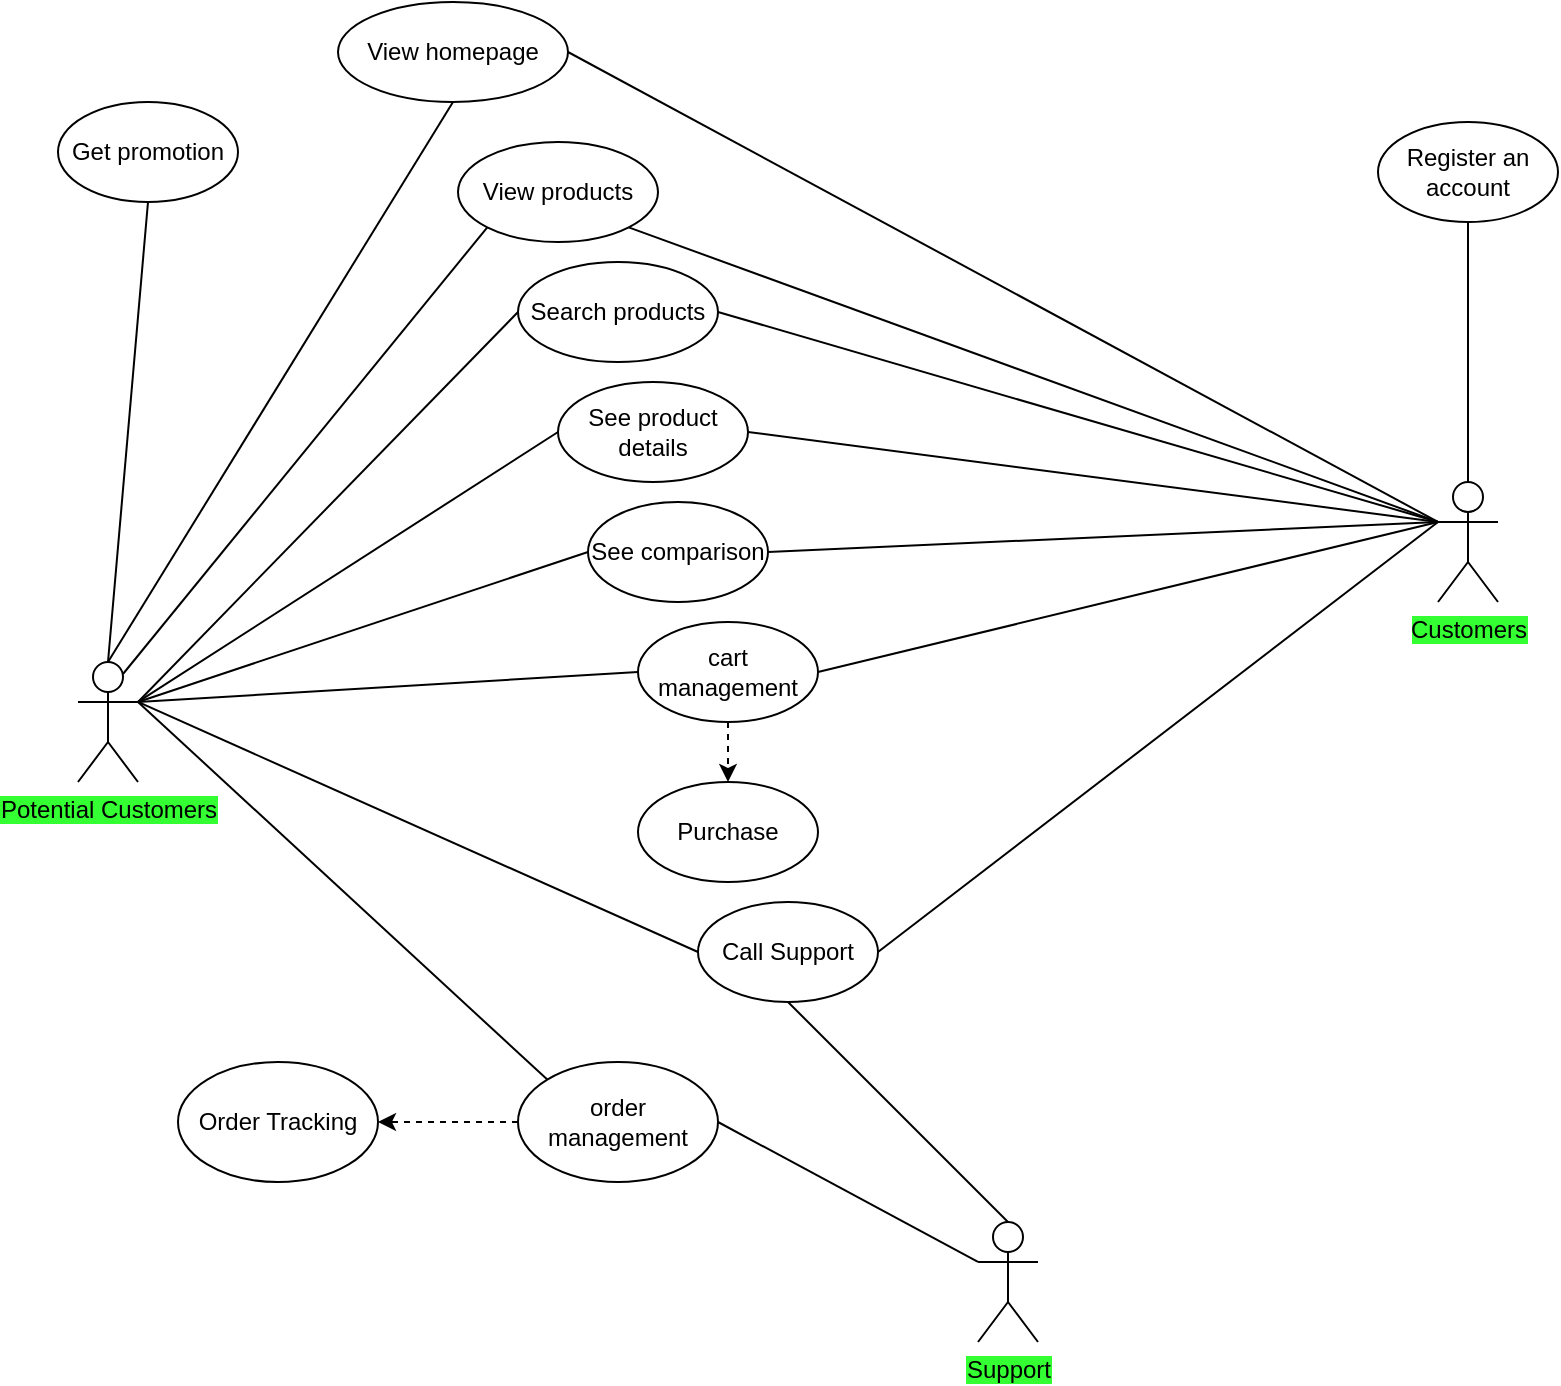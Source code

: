 <mxfile version="16.6.4" type="github">
  <diagram id="c3bDBMOzXA9zCK2fxR0H" name="Page-1">
    <mxGraphModel dx="1422" dy="794" grid="1" gridSize="10" guides="1" tooltips="1" connect="1" arrows="1" fold="1" page="1" pageScale="1" pageWidth="850" pageHeight="1100" math="0" shadow="0">
      <root>
        <mxCell id="0" />
        <mxCell id="1" parent="0" />
        <mxCell id="PyRJci55lAVsT76xi5q0-4" value="Potential Customers" style="shape=umlActor;verticalLabelPosition=bottom;verticalAlign=top;html=1;outlineConnect=0;labelBackgroundColor=#33FF33;" parent="1" vertex="1">
          <mxGeometry x="70" y="350" width="30" height="60" as="geometry" />
        </mxCell>
        <mxCell id="PyRJci55lAVsT76xi5q0-5" value="View homepage" style="ellipse;whiteSpace=wrap;html=1;labelBackgroundColor=none;" parent="1" vertex="1">
          <mxGeometry x="200" y="20" width="115" height="50" as="geometry" />
        </mxCell>
        <mxCell id="PyRJci55lAVsT76xi5q0-9" value="" style="endArrow=none;html=1;rounded=0;entryX=0.5;entryY=1;entryDx=0;entryDy=0;exitX=0.5;exitY=0;exitDx=0;exitDy=0;exitPerimeter=0;" parent="1" source="PyRJci55lAVsT76xi5q0-4" target="PyRJci55lAVsT76xi5q0-5" edge="1">
          <mxGeometry width="50" height="50" relative="1" as="geometry">
            <mxPoint x="360" y="290" as="sourcePoint" />
            <mxPoint x="410" y="240" as="targetPoint" />
          </mxGeometry>
        </mxCell>
        <mxCell id="PyRJci55lAVsT76xi5q0-11" value="View products" style="ellipse;whiteSpace=wrap;html=1;labelBackgroundColor=none;" parent="1" vertex="1">
          <mxGeometry x="260" y="90" width="100" height="50" as="geometry" />
        </mxCell>
        <mxCell id="PyRJci55lAVsT76xi5q0-13" value="" style="endArrow=none;html=1;rounded=0;entryX=0;entryY=1;entryDx=0;entryDy=0;exitX=0.75;exitY=0.1;exitDx=0;exitDy=0;exitPerimeter=0;" parent="1" source="PyRJci55lAVsT76xi5q0-4" target="PyRJci55lAVsT76xi5q0-11" edge="1">
          <mxGeometry width="50" height="50" relative="1" as="geometry">
            <mxPoint x="400" y="280" as="sourcePoint" />
            <mxPoint x="450" y="230" as="targetPoint" />
          </mxGeometry>
        </mxCell>
        <mxCell id="PyRJci55lAVsT76xi5q0-15" value="Search products" style="ellipse;whiteSpace=wrap;html=1;labelBackgroundColor=none;" parent="1" vertex="1">
          <mxGeometry x="290" y="150" width="100" height="50" as="geometry" />
        </mxCell>
        <mxCell id="PyRJci55lAVsT76xi5q0-17" value="See product details" style="ellipse;whiteSpace=wrap;html=1;labelBackgroundColor=none;" parent="1" vertex="1">
          <mxGeometry x="310" y="210" width="95" height="50" as="geometry" />
        </mxCell>
        <mxCell id="PyRJci55lAVsT76xi5q0-19" value="" style="endArrow=none;html=1;rounded=0;entryX=0;entryY=0.5;entryDx=0;entryDy=0;exitX=1;exitY=0.333;exitDx=0;exitDy=0;exitPerimeter=0;" parent="1" source="PyRJci55lAVsT76xi5q0-4" target="PyRJci55lAVsT76xi5q0-17" edge="1">
          <mxGeometry width="50" height="50" relative="1" as="geometry">
            <mxPoint x="80" y="170" as="sourcePoint" />
            <mxPoint x="170" y="170" as="targetPoint" />
          </mxGeometry>
        </mxCell>
        <mxCell id="PyRJci55lAVsT76xi5q0-20" value="" style="endArrow=none;html=1;rounded=0;entryX=0;entryY=0.5;entryDx=0;entryDy=0;exitX=1;exitY=0.333;exitDx=0;exitDy=0;exitPerimeter=0;" parent="1" source="PyRJci55lAVsT76xi5q0-4" target="PyRJci55lAVsT76xi5q0-15" edge="1">
          <mxGeometry width="50" height="50" relative="1" as="geometry">
            <mxPoint x="100" y="180" as="sourcePoint" />
            <mxPoint x="150" y="130" as="targetPoint" />
          </mxGeometry>
        </mxCell>
        <mxCell id="PyRJci55lAVsT76xi5q0-21" value="Get promotion" style="ellipse;whiteSpace=wrap;html=1;labelBackgroundColor=none;" parent="1" vertex="1">
          <mxGeometry x="60" y="70" width="90" height="50" as="geometry" />
        </mxCell>
        <mxCell id="PyRJci55lAVsT76xi5q0-23" value="" style="endArrow=none;html=1;rounded=0;entryX=0.5;entryY=1;entryDx=0;entryDy=0;exitX=0.5;exitY=0;exitDx=0;exitDy=0;exitPerimeter=0;" parent="1" source="PyRJci55lAVsT76xi5q0-4" target="PyRJci55lAVsT76xi5q0-21" edge="1">
          <mxGeometry width="50" height="50" relative="1" as="geometry">
            <mxPoint x="110" y="270" as="sourcePoint" />
            <mxPoint x="160" y="220" as="targetPoint" />
          </mxGeometry>
        </mxCell>
        <mxCell id="PyRJci55lAVsT76xi5q0-24" value="See comparison" style="ellipse;whiteSpace=wrap;html=1;labelBackgroundColor=none;" parent="1" vertex="1">
          <mxGeometry x="325" y="270" width="90" height="50" as="geometry" />
        </mxCell>
        <mxCell id="PyRJci55lAVsT76xi5q0-28" value="" style="endArrow=none;html=1;rounded=0;entryX=0;entryY=0.5;entryDx=0;entryDy=0;exitX=1;exitY=0.333;exitDx=0;exitDy=0;exitPerimeter=0;" parent="1" source="PyRJci55lAVsT76xi5q0-4" target="PyRJci55lAVsT76xi5q0-24" edge="1">
          <mxGeometry width="50" height="50" relative="1" as="geometry">
            <mxPoint x="400" y="430" as="sourcePoint" />
            <mxPoint x="450" y="380" as="targetPoint" />
          </mxGeometry>
        </mxCell>
        <mxCell id="PyRJci55lAVsT76xi5q0-29" value="Support" style="shape=umlActor;verticalLabelPosition=bottom;verticalAlign=top;html=1;outlineConnect=0;labelBackgroundColor=#33FF33;" parent="1" vertex="1">
          <mxGeometry x="520" y="630" width="30" height="60" as="geometry" />
        </mxCell>
        <mxCell id="PyRJci55lAVsT76xi5q0-39" value="" style="edgeStyle=orthogonalEdgeStyle;rounded=0;orthogonalLoop=1;jettySize=auto;html=1;dashed=1;entryX=0.5;entryY=0;entryDx=0;entryDy=0;exitX=0.5;exitY=1;exitDx=0;exitDy=0;" parent="1" source="PyRJci55lAVsT76xi5q0-31" target="PyRJci55lAVsT76xi5q0-38" edge="1">
          <mxGeometry relative="1" as="geometry">
            <Array as="points">
              <mxPoint x="395" y="400" />
              <mxPoint x="395" y="400" />
            </Array>
          </mxGeometry>
        </mxCell>
        <mxCell id="PyRJci55lAVsT76xi5q0-31" value="cart management" style="ellipse;whiteSpace=wrap;html=1;labelBackgroundColor=none;" parent="1" vertex="1">
          <mxGeometry x="350" y="330" width="90" height="50" as="geometry" />
        </mxCell>
        <mxCell id="PyRJci55lAVsT76xi5q0-32" value="" style="endArrow=none;html=1;rounded=0;entryX=0;entryY=0.5;entryDx=0;entryDy=0;exitX=1;exitY=0.333;exitDx=0;exitDy=0;exitPerimeter=0;" parent="1" source="PyRJci55lAVsT76xi5q0-4" target="PyRJci55lAVsT76xi5q0-31" edge="1">
          <mxGeometry width="50" height="50" relative="1" as="geometry">
            <mxPoint x="400" y="420" as="sourcePoint" />
            <mxPoint x="450" y="370" as="targetPoint" />
          </mxGeometry>
        </mxCell>
        <mxCell id="PyRJci55lAVsT76xi5q0-33" value="Register an account" style="ellipse;whiteSpace=wrap;html=1;labelBackgroundColor=none;" parent="1" vertex="1">
          <mxGeometry x="720" y="80" width="90" height="50" as="geometry" />
        </mxCell>
        <mxCell id="PyRJci55lAVsT76xi5q0-34" value="" style="endArrow=none;html=1;rounded=0;exitX=0.5;exitY=1;exitDx=0;exitDy=0;entryX=0.5;entryY=0;entryDx=0;entryDy=0;entryPerimeter=0;" parent="1" source="PyRJci55lAVsT76xi5q0-33" target="PyRJci55lAVsT76xi5q0-40" edge="1">
          <mxGeometry width="50" height="50" relative="1" as="geometry">
            <mxPoint x="400" y="420" as="sourcePoint" />
            <mxPoint x="55" y="300" as="targetPoint" />
          </mxGeometry>
        </mxCell>
        <mxCell id="PyRJci55lAVsT76xi5q0-35" value="Call Support" style="ellipse;whiteSpace=wrap;html=1;labelBackgroundColor=none;" parent="1" vertex="1">
          <mxGeometry x="380" y="470" width="90" height="50" as="geometry" />
        </mxCell>
        <mxCell id="PyRJci55lAVsT76xi5q0-36" value="" style="endArrow=none;html=1;rounded=0;exitX=0;exitY=0.5;exitDx=0;exitDy=0;entryX=1;entryY=0.333;entryDx=0;entryDy=0;entryPerimeter=0;" parent="1" source="PyRJci55lAVsT76xi5q0-35" target="PyRJci55lAVsT76xi5q0-4" edge="1">
          <mxGeometry width="50" height="50" relative="1" as="geometry">
            <mxPoint x="400" y="430" as="sourcePoint" />
            <mxPoint x="450" y="380" as="targetPoint" />
          </mxGeometry>
        </mxCell>
        <mxCell id="PyRJci55lAVsT76xi5q0-37" value="" style="endArrow=none;html=1;rounded=0;exitX=0.5;exitY=1;exitDx=0;exitDy=0;entryX=0.5;entryY=0;entryDx=0;entryDy=0;entryPerimeter=0;" parent="1" source="PyRJci55lAVsT76xi5q0-35" target="PyRJci55lAVsT76xi5q0-29" edge="1">
          <mxGeometry width="50" height="50" relative="1" as="geometry">
            <mxPoint x="400" y="430" as="sourcePoint" />
            <mxPoint x="450" y="380" as="targetPoint" />
          </mxGeometry>
        </mxCell>
        <mxCell id="PyRJci55lAVsT76xi5q0-38" value="Purchase" style="ellipse;whiteSpace=wrap;html=1;labelBackgroundColor=none;" parent="1" vertex="1">
          <mxGeometry x="350" y="410" width="90" height="50" as="geometry" />
        </mxCell>
        <mxCell id="PyRJci55lAVsT76xi5q0-40" value="Customers" style="shape=umlActor;verticalLabelPosition=bottom;verticalAlign=top;html=1;outlineConnect=0;labelBackgroundColor=#33FF33;" parent="1" vertex="1">
          <mxGeometry x="750" y="260" width="30" height="60" as="geometry" />
        </mxCell>
        <mxCell id="PyRJci55lAVsT76xi5q0-41" value="" style="endArrow=none;html=1;rounded=0;entryX=1;entryY=0.5;entryDx=0;entryDy=0;exitX=0;exitY=0.333;exitDx=0;exitDy=0;exitPerimeter=0;" parent="1" source="PyRJci55lAVsT76xi5q0-40" target="PyRJci55lAVsT76xi5q0-35" edge="1">
          <mxGeometry width="50" height="50" relative="1" as="geometry">
            <mxPoint x="400" y="440" as="sourcePoint" />
            <mxPoint x="450" y="390" as="targetPoint" />
          </mxGeometry>
        </mxCell>
        <mxCell id="PyRJci55lAVsT76xi5q0-46" value="order management" style="ellipse;whiteSpace=wrap;html=1;labelBackgroundColor=none;" parent="1" vertex="1">
          <mxGeometry x="290" y="550" width="100" height="60" as="geometry" />
        </mxCell>
        <mxCell id="PyRJci55lAVsT76xi5q0-48" value="Order Tracking" style="ellipse;whiteSpace=wrap;html=1;labelBackgroundColor=none;" parent="1" vertex="1">
          <mxGeometry x="120" y="550" width="100" height="60" as="geometry" />
        </mxCell>
        <mxCell id="PyRJci55lAVsT76xi5q0-52" value="" style="endArrow=classic;html=1;rounded=0;dashed=1;exitX=0;exitY=0.5;exitDx=0;exitDy=0;entryX=1;entryY=0.5;entryDx=0;entryDy=0;" parent="1" source="PyRJci55lAVsT76xi5q0-46" target="PyRJci55lAVsT76xi5q0-48" edge="1">
          <mxGeometry width="50" height="50" relative="1" as="geometry">
            <mxPoint x="400" y="440" as="sourcePoint" />
            <mxPoint x="450" y="390" as="targetPoint" />
          </mxGeometry>
        </mxCell>
        <mxCell id="PyRJci55lAVsT76xi5q0-53" value="" style="endArrow=none;html=1;rounded=0;exitX=0;exitY=0.333;exitDx=0;exitDy=0;exitPerimeter=0;entryX=1;entryY=0.5;entryDx=0;entryDy=0;" parent="1" source="PyRJci55lAVsT76xi5q0-29" target="PyRJci55lAVsT76xi5q0-46" edge="1">
          <mxGeometry width="50" height="50" relative="1" as="geometry">
            <mxPoint x="400" y="440" as="sourcePoint" />
            <mxPoint x="450" y="390" as="targetPoint" />
          </mxGeometry>
        </mxCell>
        <mxCell id="PyRJci55lAVsT76xi5q0-54" value="" style="endArrow=none;html=1;rounded=0;entryX=0;entryY=0.333;entryDx=0;entryDy=0;entryPerimeter=0;exitX=1;exitY=0.5;exitDx=0;exitDy=0;" parent="1" source="PyRJci55lAVsT76xi5q0-31" target="PyRJci55lAVsT76xi5q0-40" edge="1">
          <mxGeometry width="50" height="50" relative="1" as="geometry">
            <mxPoint x="400" y="440" as="sourcePoint" />
            <mxPoint x="450" y="390" as="targetPoint" />
          </mxGeometry>
        </mxCell>
        <mxCell id="PyRJci55lAVsT76xi5q0-55" value="" style="endArrow=none;html=1;rounded=0;entryX=0;entryY=0;entryDx=0;entryDy=0;exitX=1;exitY=0.333;exitDx=0;exitDy=0;exitPerimeter=0;" parent="1" source="PyRJci55lAVsT76xi5q0-4" target="PyRJci55lAVsT76xi5q0-46" edge="1">
          <mxGeometry width="50" height="50" relative="1" as="geometry">
            <mxPoint x="80" y="350" as="sourcePoint" />
            <mxPoint x="450" y="390" as="targetPoint" />
          </mxGeometry>
        </mxCell>
        <mxCell id="PyRJci55lAVsT76xi5q0-56" value="" style="endArrow=none;html=1;rounded=0;exitX=1;exitY=0.5;exitDx=0;exitDy=0;entryX=0;entryY=0.333;entryDx=0;entryDy=0;entryPerimeter=0;" parent="1" source="PyRJci55lAVsT76xi5q0-24" target="PyRJci55lAVsT76xi5q0-40" edge="1">
          <mxGeometry width="50" height="50" relative="1" as="geometry">
            <mxPoint x="450" y="280" as="sourcePoint" />
            <mxPoint x="500" y="230" as="targetPoint" />
          </mxGeometry>
        </mxCell>
        <mxCell id="PyRJci55lAVsT76xi5q0-57" value="" style="endArrow=none;html=1;rounded=0;exitX=1;exitY=0.5;exitDx=0;exitDy=0;entryX=0;entryY=0.333;entryDx=0;entryDy=0;entryPerimeter=0;" parent="1" source="PyRJci55lAVsT76xi5q0-17" target="PyRJci55lAVsT76xi5q0-40" edge="1">
          <mxGeometry width="50" height="50" relative="1" as="geometry">
            <mxPoint x="440" y="220" as="sourcePoint" />
            <mxPoint x="490" y="170" as="targetPoint" />
          </mxGeometry>
        </mxCell>
        <mxCell id="PyRJci55lAVsT76xi5q0-58" value="" style="endArrow=none;html=1;rounded=0;entryX=0;entryY=0.333;entryDx=0;entryDy=0;entryPerimeter=0;exitX=1;exitY=0.5;exitDx=0;exitDy=0;" parent="1" source="PyRJci55lAVsT76xi5q0-15" target="PyRJci55lAVsT76xi5q0-40" edge="1">
          <mxGeometry width="50" height="50" relative="1" as="geometry">
            <mxPoint x="400" y="440" as="sourcePoint" />
            <mxPoint x="450" y="390" as="targetPoint" />
          </mxGeometry>
        </mxCell>
        <mxCell id="PyRJci55lAVsT76xi5q0-59" value="" style="endArrow=none;html=1;rounded=0;entryX=0;entryY=0.333;entryDx=0;entryDy=0;entryPerimeter=0;exitX=1;exitY=1;exitDx=0;exitDy=0;" parent="1" source="PyRJci55lAVsT76xi5q0-11" target="PyRJci55lAVsT76xi5q0-40" edge="1">
          <mxGeometry width="50" height="50" relative="1" as="geometry">
            <mxPoint x="400" y="440" as="sourcePoint" />
            <mxPoint x="450" y="390" as="targetPoint" />
          </mxGeometry>
        </mxCell>
        <mxCell id="PyRJci55lAVsT76xi5q0-60" value="" style="endArrow=none;html=1;rounded=0;exitX=1;exitY=0.5;exitDx=0;exitDy=0;entryX=0;entryY=0.333;entryDx=0;entryDy=0;entryPerimeter=0;" parent="1" source="PyRJci55lAVsT76xi5q0-5" target="PyRJci55lAVsT76xi5q0-40" edge="1">
          <mxGeometry width="50" height="50" relative="1" as="geometry">
            <mxPoint x="400" y="440" as="sourcePoint" />
            <mxPoint x="670" y="280" as="targetPoint" />
          </mxGeometry>
        </mxCell>
      </root>
    </mxGraphModel>
  </diagram>
</mxfile>
